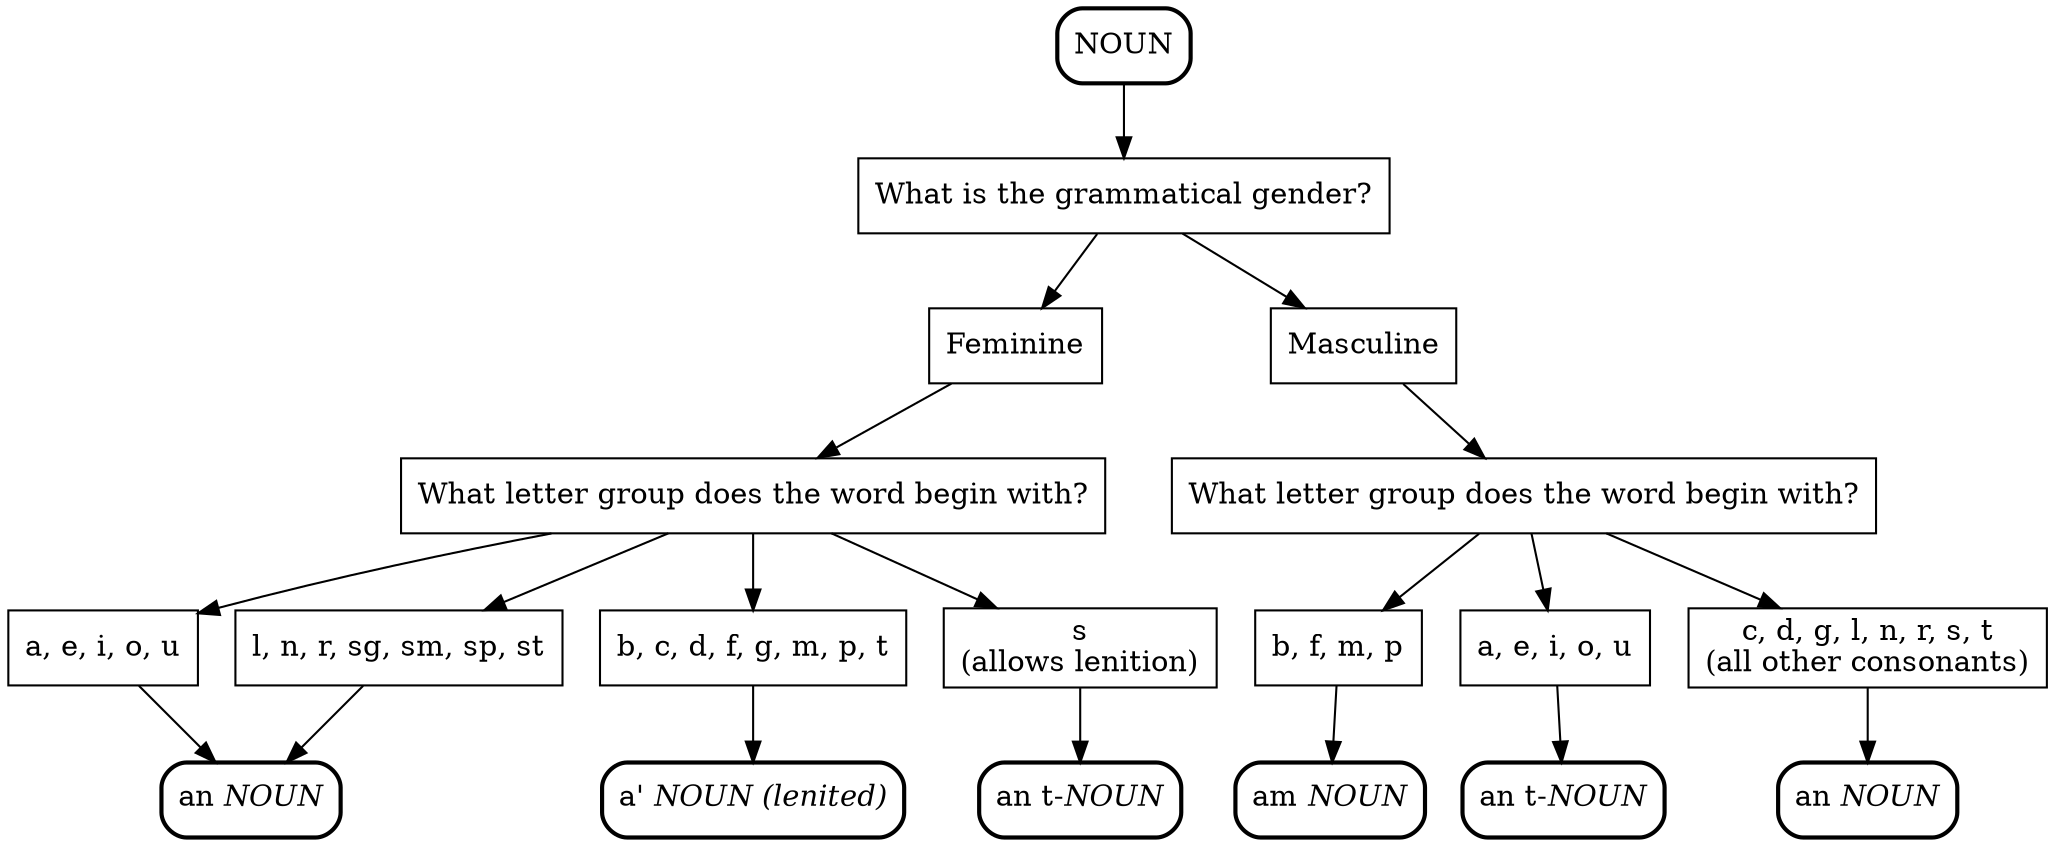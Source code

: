 digraph definite_article_nominal_case {
	node [shape = box];
	/* nodes */
	START				[label="NOUN", style="rounded, bold"];
	gender				[label="What is the grammatical gender?"];
	feminine			[label="Feminine"];
	masculine			[label="Masculine"];
	first_letter_f		[label="What letter group does the word begin with?"];
	first_letter_m		[label="What letter group does the word begin with?"];
	bfmp_group_m		[label="b, f, m, p"];
	vowel_group_f		[label="a, e, i, o, u"];
	vowel_group_m		[label="a, e, i, o, u"];
	consonants_group_m  [label="c, d, g, l, n, r, s, t\n(all other consonants)"];
	lenition_group		[label="b, c, d, f, g, m, p, t"];
	non_lenition_group	[label="l, n, r, sg, sm, sp, st"];
	lenition_s			[label="s\n(allows lenition)"];
	article_am_m        [label=<am <i>NOUN</i>>, style="rounded, bold"];
	article_an_m        [label=<an <i>NOUN</i>>, style="rounded, bold"];
	article_an_t_m      [label=<an t-<i>NOUN</i>>, style="rounded, bold"];
	article_an_f        [label=<an <i>NOUN</i>>, style="rounded, bold"];
	article_an_t_f      [label=<an t-<i>NOUN</i>>, style="rounded, bold"];
	article_a_h         [label=<a' <i>NOUN (lenited)</i>>, style="rounded, bold"];
	/* graph */
	START -> gender;
	/* masculine */
	gender -> masculine;
	masculine -> first_letter_m;
	first_letter_m -> vowel_group_m;
	first_letter_m -> bfmp_group_m;
	first_letter_m -> consonants_group_m;
	vowel_group_m -> article_an_t_m;
	bfmp_group_m -> article_am_m;
	consonants_group_m -> article_an_m;
	/* feminine */
	gender -> feminine;
	feminine -> first_letter_f;
	first_letter_f -> vowel_group_f;
	first_letter_f -> lenition_group;
	first_letter_f -> non_lenition_group;
	first_letter_f -> lenition_s;
	vowel_group_f -> article_an_f;
	lenition_group -> article_a_h;
	non_lenition_group -> article_an_f;
	lenition_s -> article_an_t_f;
	/* layout */
	{rank=same; feminine, masculine}
	{rank=same; first_letter_f, first_letter_m}
}